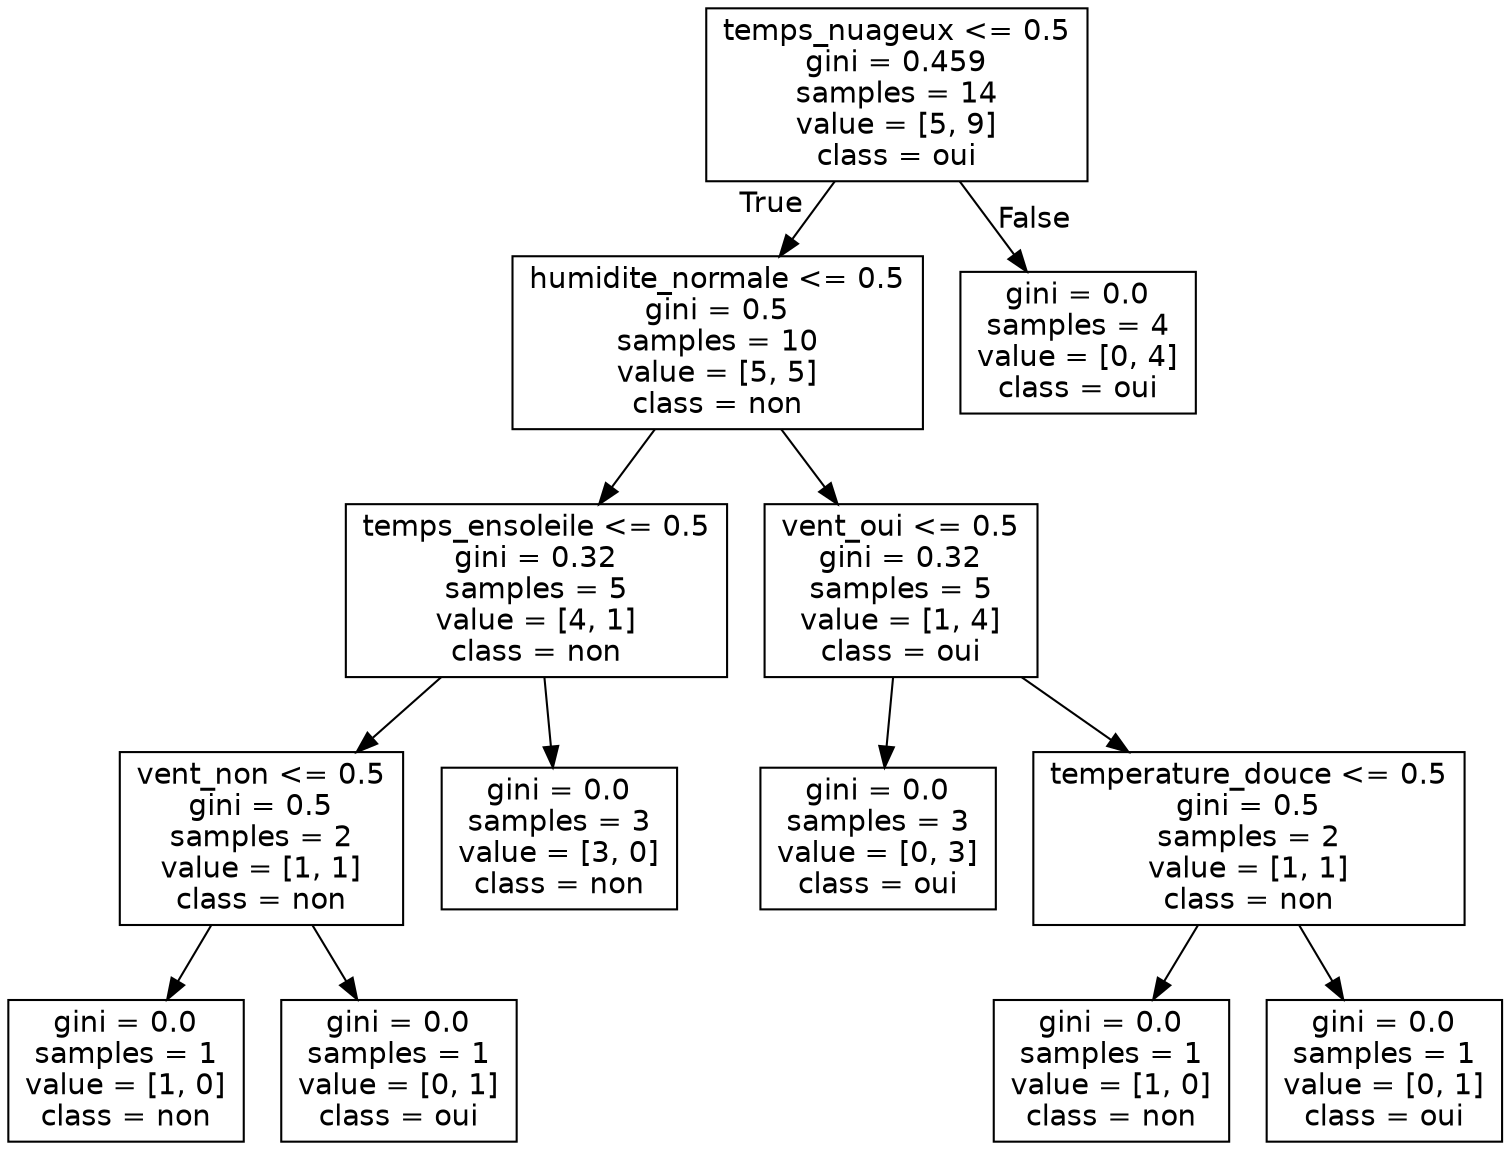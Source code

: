 digraph Tree {
node [shape=box, fontname="helvetica"] ;
edge [fontname="helvetica"] ;
0 [label="temps_nuageux <= 0.5\ngini = 0.459\nsamples = 14\nvalue = [5, 9]\nclass = oui"] ;
1 [label="humidite_normale <= 0.5\ngini = 0.5\nsamples = 10\nvalue = [5, 5]\nclass = non"] ;
0 -> 1 [labeldistance=2.5, labelangle=45, headlabel="True"] ;
2 [label="temps_ensoleile <= 0.5\ngini = 0.32\nsamples = 5\nvalue = [4, 1]\nclass = non"] ;
1 -> 2 ;
3 [label="vent_non <= 0.5\ngini = 0.5\nsamples = 2\nvalue = [1, 1]\nclass = non"] ;
2 -> 3 ;
4 [label="gini = 0.0\nsamples = 1\nvalue = [1, 0]\nclass = non"] ;
3 -> 4 ;
5 [label="gini = 0.0\nsamples = 1\nvalue = [0, 1]\nclass = oui"] ;
3 -> 5 ;
6 [label="gini = 0.0\nsamples = 3\nvalue = [3, 0]\nclass = non"] ;
2 -> 6 ;
7 [label="vent_oui <= 0.5\ngini = 0.32\nsamples = 5\nvalue = [1, 4]\nclass = oui"] ;
1 -> 7 ;
8 [label="gini = 0.0\nsamples = 3\nvalue = [0, 3]\nclass = oui"] ;
7 -> 8 ;
9 [label="temperature_douce <= 0.5\ngini = 0.5\nsamples = 2\nvalue = [1, 1]\nclass = non"] ;
7 -> 9 ;
10 [label="gini = 0.0\nsamples = 1\nvalue = [1, 0]\nclass = non"] ;
9 -> 10 ;
11 [label="gini = 0.0\nsamples = 1\nvalue = [0, 1]\nclass = oui"] ;
9 -> 11 ;
12 [label="gini = 0.0\nsamples = 4\nvalue = [0, 4]\nclass = oui"] ;
0 -> 12 [labeldistance=2.5, labelangle=-45, headlabel="False"] ;
}